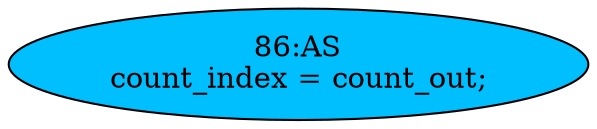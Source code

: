 strict digraph "" {
	node [label="\N"];
	"86:AS"	 [ast="<pyverilog.vparser.ast.Assign object at 0x7f284bca9150>",
		def_var="['count_index']",
		fillcolor=deepskyblue,
		label="86:AS
count_index = count_out;",
		statements="[]",
		style=filled,
		typ=Assign,
		use_var="['count_out']"];
}
